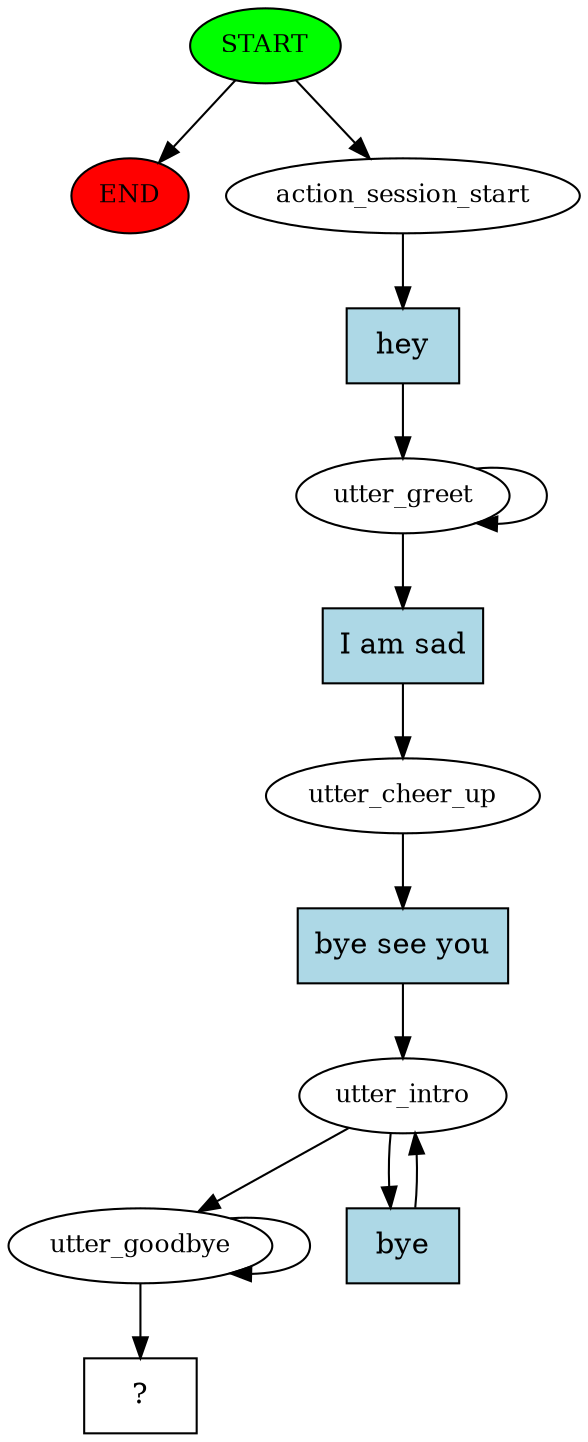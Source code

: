 digraph  {
0 [class="start active", fillcolor=green, fontsize=12, label=START, style=filled];
"-1" [class=end, fillcolor=red, fontsize=12, label=END, style=filled];
1 [class=active, fontsize=12, label=action_session_start];
2 [class=active, fontsize=12, label=utter_greet];
4 [class=active, fontsize=12, label=utter_cheer_up];
5 [class=active, fontsize=12, label=utter_intro];
7 [class=active, fontsize=12, label=utter_goodbye];
9 [class="intent dashed active", label="  ?  ", shape=rect];
10 [class="intent active", fillcolor=lightblue, label=hey, shape=rect, style=filled];
11 [class="intent active", fillcolor=lightblue, label="I am sad", shape=rect, style=filled];
12 [class="intent active", fillcolor=lightblue, label="bye see you", shape=rect, style=filled];
13 [class="intent active", fillcolor=lightblue, label=bye, shape=rect, style=filled];
0 -> "-1"  [class="", key=NONE, label=""];
0 -> 1  [class=active, key=NONE, label=""];
1 -> 10  [class=active, key=0];
2 -> 2  [class=active, key=NONE, label=""];
2 -> 11  [class=active, key=0];
4 -> 12  [class=active, key=0];
5 -> 7  [class=active, key=NONE, label=""];
5 -> 13  [class=active, key=0];
7 -> 9  [class=active, key=NONE, label=""];
7 -> 7  [class=active, key=NONE, label=""];
10 -> 2  [class=active, key=0];
11 -> 4  [class=active, key=0];
12 -> 5  [class=active, key=0];
13 -> 5  [class=active, key=0];
}
